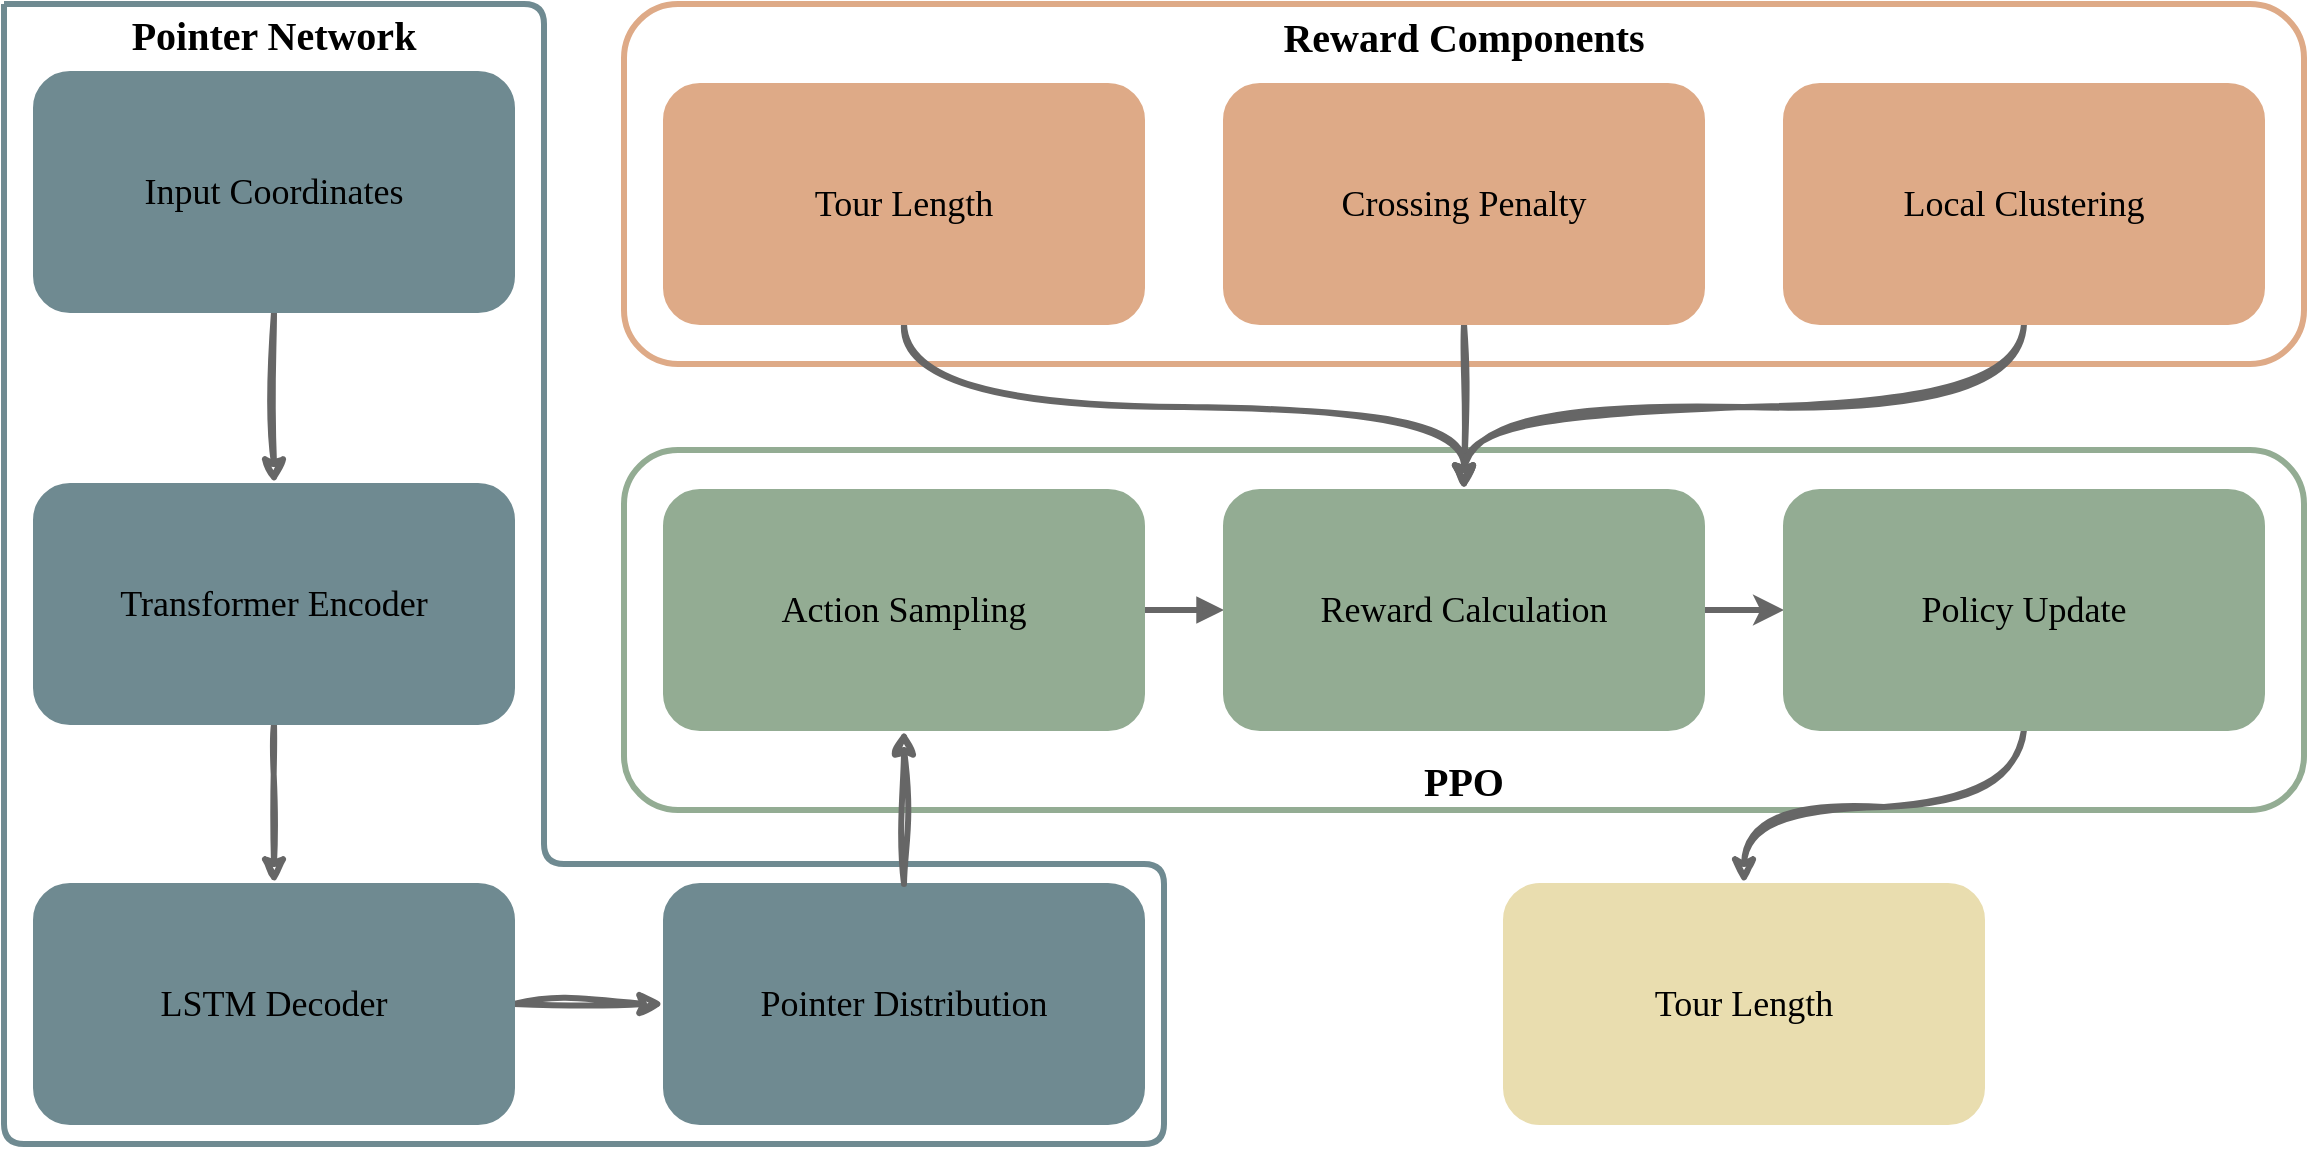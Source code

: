 <mxfile version="25.0.1">
  <diagram id="C5RBs43oDa-KdzZeNtuy" name="Page-1">
    <mxGraphModel dx="1355" dy="836" grid="1" gridSize="10" guides="1" tooltips="1" connect="1" arrows="1" fold="1" page="1" pageScale="1" pageWidth="1169" pageHeight="827" math="0" shadow="0">
      <root>
        <mxCell id="WIyWlLk6GJQsqaUBKTNV-0" />
        <mxCell id="WIyWlLk6GJQsqaUBKTNV-1" parent="WIyWlLk6GJQsqaUBKTNV-0" />
        <mxCell id="KWccycREvvYaWBI_ZZew-44" value="" style="rounded=1;whiteSpace=wrap;html=1;fillColor=none;strokeColor=#93AC93;strokeWidth=3;perimeterSpacing=0;glass=1;fontFamily=Comic Sans MS;" vertex="1" parent="WIyWlLk6GJQsqaUBKTNV-1">
          <mxGeometry x="320" y="343" width="840" height="180" as="geometry" />
        </mxCell>
        <mxCell id="KWccycREvvYaWBI_ZZew-48" value="" style="rounded=1;whiteSpace=wrap;html=1;fillColor=none;strokeColor=#DEAA87;strokeWidth=3;perimeterSpacing=0;glass=1;fontFamily=Comic Sans MS;" vertex="1" parent="WIyWlLk6GJQsqaUBKTNV-1">
          <mxGeometry x="320" y="120" width="840" height="180" as="geometry" />
        </mxCell>
        <mxCell id="KWccycREvvYaWBI_ZZew-56" style="edgeStyle=orthogonalEdgeStyle;rounded=0;orthogonalLoop=1;jettySize=auto;html=1;strokeWidth=3;fillColor=#f5f5f5;gradientColor=#b3b3b3;strokeColor=#666666;sketch=1;curveFitting=1;jiggle=2;" edge="1" parent="WIyWlLk6GJQsqaUBKTNV-1" source="KWccycREvvYaWBI_ZZew-52" target="KWccycREvvYaWBI_ZZew-37">
          <mxGeometry relative="1" as="geometry">
            <Array as="points" />
          </mxGeometry>
        </mxCell>
        <mxCell id="KWccycREvvYaWBI_ZZew-64" value="&lt;p style=&quot;margin: 0px; font-style: normal; font-variant-caps: normal; font-stretch: normal; line-height: normal; font-size-adjust: none; font-kerning: auto; font-variant-alternates: normal; font-variant-ligatures: normal; font-variant-numeric: normal; font-variant-east-asian: normal; font-variant-position: normal; font-feature-settings: normal; font-optical-sizing: auto; font-variation-settings: normal;&quot;&gt;Tour Length&lt;/p&gt;" style="rounded=1;whiteSpace=wrap;html=1;fillColor=#E9DDAF;strokeColor=#E9DDAF;fontFamily=Comic Sans MS;fontSize=18;glass=0;" vertex="1" parent="WIyWlLk6GJQsqaUBKTNV-1">
          <mxGeometry x="760" y="560" width="240" height="120" as="geometry" />
        </mxCell>
        <mxCell id="KWccycREvvYaWBI_ZZew-77" style="edgeStyle=none;rounded=0;orthogonalLoop=1;jettySize=auto;html=1;strokeWidth=3;fillColor=#f5f5f5;gradientColor=#b3b3b3;strokeColor=#666666;sketch=1;curveFitting=1;jiggle=2;" edge="1" parent="WIyWlLk6GJQsqaUBKTNV-1" source="KWccycREvvYaWBI_ZZew-1" target="KWccycREvvYaWBI_ZZew-2">
          <mxGeometry relative="1" as="geometry" />
        </mxCell>
        <mxCell id="KWccycREvvYaWBI_ZZew-1" value="&lt;p style=&quot;margin: 0px; font-style: normal; font-variant-caps: normal; font-stretch: normal; line-height: normal; font-size-adjust: none; font-kerning: auto; font-variant-alternates: normal; font-variant-ligatures: normal; font-variant-numeric: normal; font-variant-east-asian: normal; font-variant-position: normal; font-feature-settings: normal; font-optical-sizing: auto; font-variation-settings: normal;&quot;&gt;Input Coordinates&lt;/p&gt;" style="rounded=1;whiteSpace=wrap;html=1;fillColor=#6F8A91;strokeColor=#6F8A91;fontFamily=Comic Sans MS;fontSize=18;glass=0;" vertex="1" parent="WIyWlLk6GJQsqaUBKTNV-1">
          <mxGeometry x="25" y="154" width="240" height="120" as="geometry" />
        </mxCell>
        <mxCell id="KWccycREvvYaWBI_ZZew-78" style="edgeStyle=none;rounded=0;orthogonalLoop=1;jettySize=auto;html=1;strokeWidth=3;fillColor=#f5f5f5;gradientColor=#b3b3b3;strokeColor=#666666;sketch=1;curveFitting=1;jiggle=2;" edge="1" parent="WIyWlLk6GJQsqaUBKTNV-1" source="KWccycREvvYaWBI_ZZew-2" target="KWccycREvvYaWBI_ZZew-4">
          <mxGeometry relative="1" as="geometry" />
        </mxCell>
        <mxCell id="KWccycREvvYaWBI_ZZew-2" value="&lt;p style=&quot;margin: 0px; font-style: normal; font-variant-caps: normal; font-stretch: normal; line-height: normal; font-size-adjust: none; font-kerning: auto; font-variant-alternates: normal; font-variant-ligatures: normal; font-variant-numeric: normal; font-variant-east-asian: normal; font-variant-position: normal; font-feature-settings: normal; font-optical-sizing: auto; font-variation-settings: normal;&quot;&gt;Transformer Encoder&lt;/p&gt;" style="rounded=1;whiteSpace=wrap;html=1;fillColor=#6F8A91;strokeColor=#6F8A91;fontFamily=Comic Sans MS;fontSize=18;glass=0;" vertex="1" parent="WIyWlLk6GJQsqaUBKTNV-1">
          <mxGeometry x="25" y="360" width="240" height="120" as="geometry" />
        </mxCell>
        <mxCell id="KWccycREvvYaWBI_ZZew-79" style="edgeStyle=none;rounded=0;orthogonalLoop=1;jettySize=auto;html=1;strokeWidth=3;fillColor=#f5f5f5;gradientColor=#b3b3b3;strokeColor=#666666;sketch=1;curveFitting=1;jiggle=2;" edge="1" parent="WIyWlLk6GJQsqaUBKTNV-1" source="KWccycREvvYaWBI_ZZew-4" target="KWccycREvvYaWBI_ZZew-5">
          <mxGeometry relative="1" as="geometry" />
        </mxCell>
        <mxCell id="KWccycREvvYaWBI_ZZew-4" value="&lt;p style=&quot;margin: 0px; font-style: normal; font-variant-caps: normal; font-stretch: normal; line-height: normal; font-size-adjust: none; font-kerning: auto; font-variant-alternates: normal; font-variant-ligatures: normal; font-variant-numeric: normal; font-variant-east-asian: normal; font-variant-position: normal; font-feature-settings: normal; font-optical-sizing: auto; font-variation-settings: normal;&quot;&gt;LSTM Decoder&lt;/p&gt;" style="rounded=1;whiteSpace=wrap;html=1;fillColor=#6F8A91;strokeColor=#6F8A91;fontFamily=Comic Sans MS;fontSize=18;glass=0;" vertex="1" parent="WIyWlLk6GJQsqaUBKTNV-1">
          <mxGeometry x="25" y="560" width="240" height="120" as="geometry" />
        </mxCell>
        <mxCell id="KWccycREvvYaWBI_ZZew-5" value="&lt;p style=&quot;margin: 0px; font-style: normal; font-variant-caps: normal; font-stretch: normal; line-height: normal; font-size-adjust: none; font-kerning: auto; font-variant-alternates: normal; font-variant-ligatures: normal; font-variant-numeric: normal; font-variant-east-asian: normal; font-variant-position: normal; font-feature-settings: normal; font-optical-sizing: auto; font-variation-settings: normal;&quot;&gt;Pointer Distribution&lt;/p&gt;" style="rounded=1;whiteSpace=wrap;html=1;fillColor=#6F8A91;strokeColor=#6F8A91;fontFamily=Comic Sans MS;fontSize=18;glass=0;" vertex="1" parent="WIyWlLk6GJQsqaUBKTNV-1">
          <mxGeometry x="340" y="560" width="240" height="120" as="geometry" />
        </mxCell>
        <mxCell id="KWccycREvvYaWBI_ZZew-15" value="&lt;font&gt;Pointer Network&lt;/font&gt;" style="text;html=1;align=center;verticalAlign=middle;whiteSpace=wrap;rounded=0;fontFamily=Comic Sans MS;fontSize=20;fontStyle=1;" vertex="1" parent="WIyWlLk6GJQsqaUBKTNV-1">
          <mxGeometry x="65" y="120" width="160" height="30" as="geometry" />
        </mxCell>
        <mxCell id="KWccycREvvYaWBI_ZZew-76" value="" style="edgeStyle=none;orthogonalLoop=1;jettySize=auto;html=1;rounded=1;endArrow=none;endFill=0;strokeWidth=3;strokeColor=#6F8A91;curved=0;" edge="1" parent="WIyWlLk6GJQsqaUBKTNV-1">
          <mxGeometry width="80" relative="1" as="geometry">
            <mxPoint x="10" y="120" as="sourcePoint" />
            <mxPoint x="10" y="120" as="targetPoint" />
            <Array as="points">
              <mxPoint x="10" y="690" />
              <mxPoint x="590" y="690" />
              <mxPoint x="590" y="550" />
              <mxPoint x="550" y="550" />
              <mxPoint x="280" y="550" />
              <mxPoint x="280" y="120" />
            </Array>
          </mxGeometry>
        </mxCell>
        <mxCell id="KWccycREvvYaWBI_ZZew-84" style="edgeStyle=none;rounded=0;orthogonalLoop=1;jettySize=auto;html=1;entryX=0.5;entryY=1;entryDx=0;entryDy=0;fillColor=#f5f5f5;gradientColor=#b3b3b3;strokeColor=#666666;strokeWidth=3;sketch=1;curveFitting=1;jiggle=2;" edge="1" parent="WIyWlLk6GJQsqaUBKTNV-1" source="KWccycREvvYaWBI_ZZew-5" target="KWccycREvvYaWBI_ZZew-34">
          <mxGeometry relative="1" as="geometry" />
        </mxCell>
        <mxCell id="KWccycREvvYaWBI_ZZew-73" style="edgeStyle=orthogonalEdgeStyle;rounded=0;orthogonalLoop=1;jettySize=auto;html=1;exitX=0.5;exitY=1;exitDx=0;exitDy=0;entryX=0.5;entryY=0;entryDx=0;entryDy=0;strokeWidth=3;fillColor=#f5f5f5;gradientColor=#b3b3b3;strokeColor=#666666;curved=1;sketch=1;curveFitting=1;jiggle=2;" edge="1" parent="WIyWlLk6GJQsqaUBKTNV-1" source="KWccycREvvYaWBI_ZZew-50" target="KWccycREvvYaWBI_ZZew-37">
          <mxGeometry relative="1" as="geometry" />
        </mxCell>
        <mxCell id="KWccycREvvYaWBI_ZZew-74" style="edgeStyle=orthogonalEdgeStyle;rounded=0;orthogonalLoop=1;jettySize=auto;html=1;exitX=0.5;exitY=1;exitDx=0;exitDy=0;strokeWidth=3;fillColor=#f5f5f5;gradientColor=#b3b3b3;strokeColor=#666666;curved=1;entryX=0.5;entryY=0;entryDx=0;entryDy=0;sketch=1;curveFitting=1;jiggle=2;" edge="1" parent="WIyWlLk6GJQsqaUBKTNV-1" source="KWccycREvvYaWBI_ZZew-53" target="KWccycREvvYaWBI_ZZew-37">
          <mxGeometry relative="1" as="geometry">
            <mxPoint x="1185" y="397" as="targetPoint" />
          </mxGeometry>
        </mxCell>
        <mxCell id="KWccycREvvYaWBI_ZZew-85" style="edgeStyle=orthogonalEdgeStyle;rounded=0;orthogonalLoop=1;jettySize=auto;html=1;entryX=0.5;entryY=0;entryDx=0;entryDy=0;strokeWidth=3;curved=1;fillColor=#f5f5f5;gradientColor=#b3b3b3;strokeColor=#666666;sketch=1;curveFitting=1;jiggle=2;" edge="1" parent="WIyWlLk6GJQsqaUBKTNV-1" source="KWccycREvvYaWBI_ZZew-39" target="KWccycREvvYaWBI_ZZew-64">
          <mxGeometry relative="1" as="geometry" />
        </mxCell>
        <mxCell id="KWccycREvvYaWBI_ZZew-33" style="edgeStyle=none;rounded=0;orthogonalLoop=1;jettySize=auto;html=1;strokeWidth=3;endArrow=block;endFill=1;fontFamily=Comic Sans MS;fontSize=18;fillColor=#f5f5f5;gradientColor=#b3b3b3;strokeColor=#666666;" edge="1" parent="WIyWlLk6GJQsqaUBKTNV-1" source="KWccycREvvYaWBI_ZZew-34" target="KWccycREvvYaWBI_ZZew-37">
          <mxGeometry relative="1" as="geometry" />
        </mxCell>
        <mxCell id="KWccycREvvYaWBI_ZZew-34" value="&lt;p style=&quot;margin: 0px; font-style: normal; font-variant-caps: normal; font-stretch: normal; line-height: normal; font-size-adjust: none; font-kerning: auto; font-variant-alternates: normal; font-variant-ligatures: normal; font-variant-numeric: normal; font-variant-east-asian: normal; font-variant-position: normal; font-feature-settings: normal; font-optical-sizing: auto; font-variation-settings: normal;&quot;&gt;Action Sampling&lt;/p&gt;" style="rounded=1;whiteSpace=wrap;html=1;fillColor=#93AC93;strokeColor=#93AC93;fontFamily=Comic Sans MS;fontSize=18;glass=0;" vertex="1" parent="WIyWlLk6GJQsqaUBKTNV-1">
          <mxGeometry x="340" y="363" width="240" height="120" as="geometry" />
        </mxCell>
        <mxCell id="KWccycREvvYaWBI_ZZew-42" style="edgeStyle=orthogonalEdgeStyle;rounded=0;orthogonalLoop=1;jettySize=auto;html=1;entryX=0;entryY=0.5;entryDx=0;entryDy=0;strokeWidth=3;fillColor=#f5f5f5;gradientColor=#b3b3b3;strokeColor=#666666;" edge="1" parent="WIyWlLk6GJQsqaUBKTNV-1" source="KWccycREvvYaWBI_ZZew-37" target="KWccycREvvYaWBI_ZZew-39">
          <mxGeometry relative="1" as="geometry" />
        </mxCell>
        <mxCell id="KWccycREvvYaWBI_ZZew-37" value="&lt;p style=&quot;margin: 0px; font-style: normal; font-variant-caps: normal; font-stretch: normal; line-height: normal; font-size-adjust: none; font-kerning: auto; font-variant-alternates: normal; font-variant-ligatures: normal; font-variant-numeric: normal; font-variant-east-asian: normal; font-variant-position: normal; font-feature-settings: normal; font-optical-sizing: auto; font-variation-settings: normal;&quot;&gt;Reward Calculation&lt;/p&gt;" style="rounded=1;whiteSpace=wrap;html=1;fillColor=#93AC93;strokeColor=#93AC93;fontFamily=Comic Sans MS;fontSize=18;glass=0;" vertex="1" parent="WIyWlLk6GJQsqaUBKTNV-1">
          <mxGeometry x="620" y="363" width="240" height="120" as="geometry" />
        </mxCell>
        <mxCell id="KWccycREvvYaWBI_ZZew-39" value="&lt;p style=&quot;margin: 0px; font-style: normal; font-variant-caps: normal; font-stretch: normal; line-height: normal; font-size-adjust: none; font-kerning: auto; font-variant-alternates: normal; font-variant-ligatures: normal; font-variant-numeric: normal; font-variant-east-asian: normal; font-variant-position: normal; font-feature-settings: normal; font-optical-sizing: auto; font-variation-settings: normal;&quot;&gt;Policy Update&lt;/p&gt;" style="rounded=1;whiteSpace=wrap;html=1;fillColor=#93AC93;strokeColor=#93AC93;fontFamily=Comic Sans MS;fontSize=18;glass=0;gradientColor=none;fillStyle=auto;" vertex="1" parent="WIyWlLk6GJQsqaUBKTNV-1">
          <mxGeometry x="900" y="363" width="240" height="120" as="geometry" />
        </mxCell>
        <mxCell id="KWccycREvvYaWBI_ZZew-41" value="&lt;font&gt;PPO&lt;/font&gt;" style="text;html=1;align=center;verticalAlign=middle;whiteSpace=wrap;rounded=0;fontFamily=Comic Sans MS;fontSize=20;labelBackgroundColor=none;fontStyle=1;" vertex="1" parent="WIyWlLk6GJQsqaUBKTNV-1">
          <mxGeometry x="660" y="493" width="160" height="30" as="geometry" />
        </mxCell>
        <mxCell id="KWccycREvvYaWBI_ZZew-50" value="&lt;p style=&quot;margin: 0px; font-style: normal; font-variant-caps: normal; font-stretch: normal; line-height: normal; font-size-adjust: none; font-kerning: auto; font-variant-alternates: normal; font-variant-ligatures: normal; font-variant-numeric: normal; font-variant-east-asian: normal; font-variant-position: normal; font-feature-settings: normal; font-optical-sizing: auto; font-variation-settings: normal;&quot;&gt;Tour Length&lt;/p&gt;" style="rounded=1;whiteSpace=wrap;html=1;fillColor=#DEAA87;strokeColor=#DEAA87;fontFamily=Comic Sans MS;fontSize=18;glass=0;" vertex="1" parent="WIyWlLk6GJQsqaUBKTNV-1">
          <mxGeometry x="340" y="160" width="240" height="120" as="geometry" />
        </mxCell>
        <mxCell id="KWccycREvvYaWBI_ZZew-52" value="&lt;p style=&quot;margin: 0px; font-style: normal; font-variant-caps: normal; font-stretch: normal; line-height: normal; font-size-adjust: none; font-kerning: auto; font-variant-alternates: normal; font-variant-ligatures: normal; font-variant-numeric: normal; font-variant-east-asian: normal; font-variant-position: normal; font-feature-settings: normal; font-optical-sizing: auto; font-variation-settings: normal;&quot;&gt;Crossing Penalty&lt;/p&gt;" style="rounded=1;whiteSpace=wrap;html=1;fillColor=#DEAA87;strokeColor=#DEAA87;fontFamily=Comic Sans MS;fontSize=18;glass=0;" vertex="1" parent="WIyWlLk6GJQsqaUBKTNV-1">
          <mxGeometry x="620" y="160" width="240" height="120" as="geometry" />
        </mxCell>
        <mxCell id="KWccycREvvYaWBI_ZZew-53" value="&lt;p style=&quot;margin: 0px; font-style: normal; font-variant-caps: normal; font-stretch: normal; line-height: normal; font-size-adjust: none; font-kerning: auto; font-variant-alternates: normal; font-variant-ligatures: normal; font-variant-numeric: normal; font-variant-east-asian: normal; font-variant-position: normal; font-feature-settings: normal; font-optical-sizing: auto; font-variation-settings: normal;&quot;&gt;Local Clustering&lt;/p&gt;" style="rounded=1;whiteSpace=wrap;html=1;fillColor=#DEAA87;strokeColor=#DEAA87;fontFamily=Comic Sans MS;fontSize=18;glass=0;gradientColor=none;fillStyle=auto;" vertex="1" parent="WIyWlLk6GJQsqaUBKTNV-1">
          <mxGeometry x="900" y="160" width="240" height="120" as="geometry" />
        </mxCell>
        <mxCell id="KWccycREvvYaWBI_ZZew-54" value="Reward Components" style="text;html=1;align=center;verticalAlign=middle;whiteSpace=wrap;rounded=0;fontFamily=Comic Sans MS;fontSize=20;fontStyle=1;" vertex="1" parent="WIyWlLk6GJQsqaUBKTNV-1">
          <mxGeometry x="620" y="121" width="240" height="30" as="geometry" />
        </mxCell>
      </root>
    </mxGraphModel>
  </diagram>
</mxfile>
